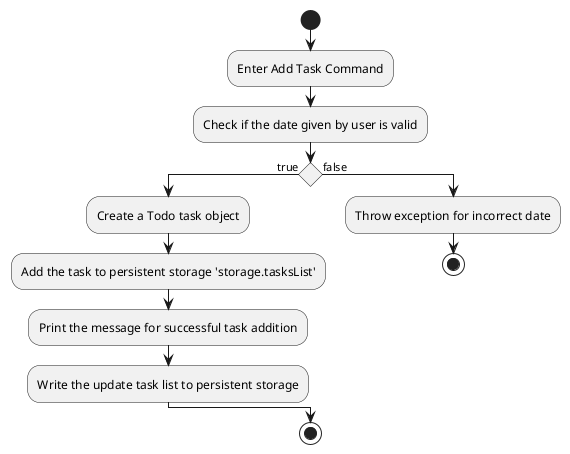 @startuml
'https://plantuml.com/activity-diagram-beta

start
:Enter Add Task Command;
:Check if the date given by user is valid;
if () then (true)
  :Create a Todo task object;
  :Add the task to persistent storage 'storage.tasksList';
  :Print the message for successful task addition;
  :Write the update task list to persistent storage;
else (false)
    :Throw exception for incorrect date;
    stop
endif

stop

@enduml
